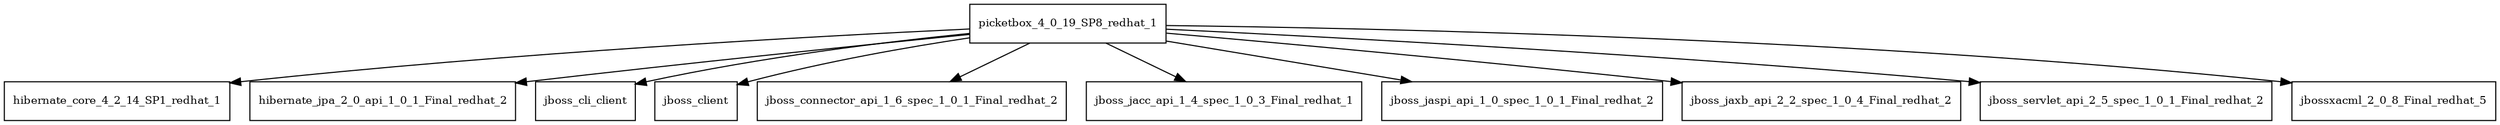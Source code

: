 digraph picketbox_4_0_19_SP8_redhat_1_dependencies {
  node [shape = box, fontsize=10.0];
  picketbox_4_0_19_SP8_redhat_1 -> hibernate_core_4_2_14_SP1_redhat_1;
  picketbox_4_0_19_SP8_redhat_1 -> hibernate_jpa_2_0_api_1_0_1_Final_redhat_2;
  picketbox_4_0_19_SP8_redhat_1 -> jboss_cli_client;
  picketbox_4_0_19_SP8_redhat_1 -> jboss_client;
  picketbox_4_0_19_SP8_redhat_1 -> jboss_connector_api_1_6_spec_1_0_1_Final_redhat_2;
  picketbox_4_0_19_SP8_redhat_1 -> jboss_jacc_api_1_4_spec_1_0_3_Final_redhat_1;
  picketbox_4_0_19_SP8_redhat_1 -> jboss_jaspi_api_1_0_spec_1_0_1_Final_redhat_2;
  picketbox_4_0_19_SP8_redhat_1 -> jboss_jaxb_api_2_2_spec_1_0_4_Final_redhat_2;
  picketbox_4_0_19_SP8_redhat_1 -> jboss_servlet_api_2_5_spec_1_0_1_Final_redhat_2;
  picketbox_4_0_19_SP8_redhat_1 -> jbossxacml_2_0_8_Final_redhat_5;
}
